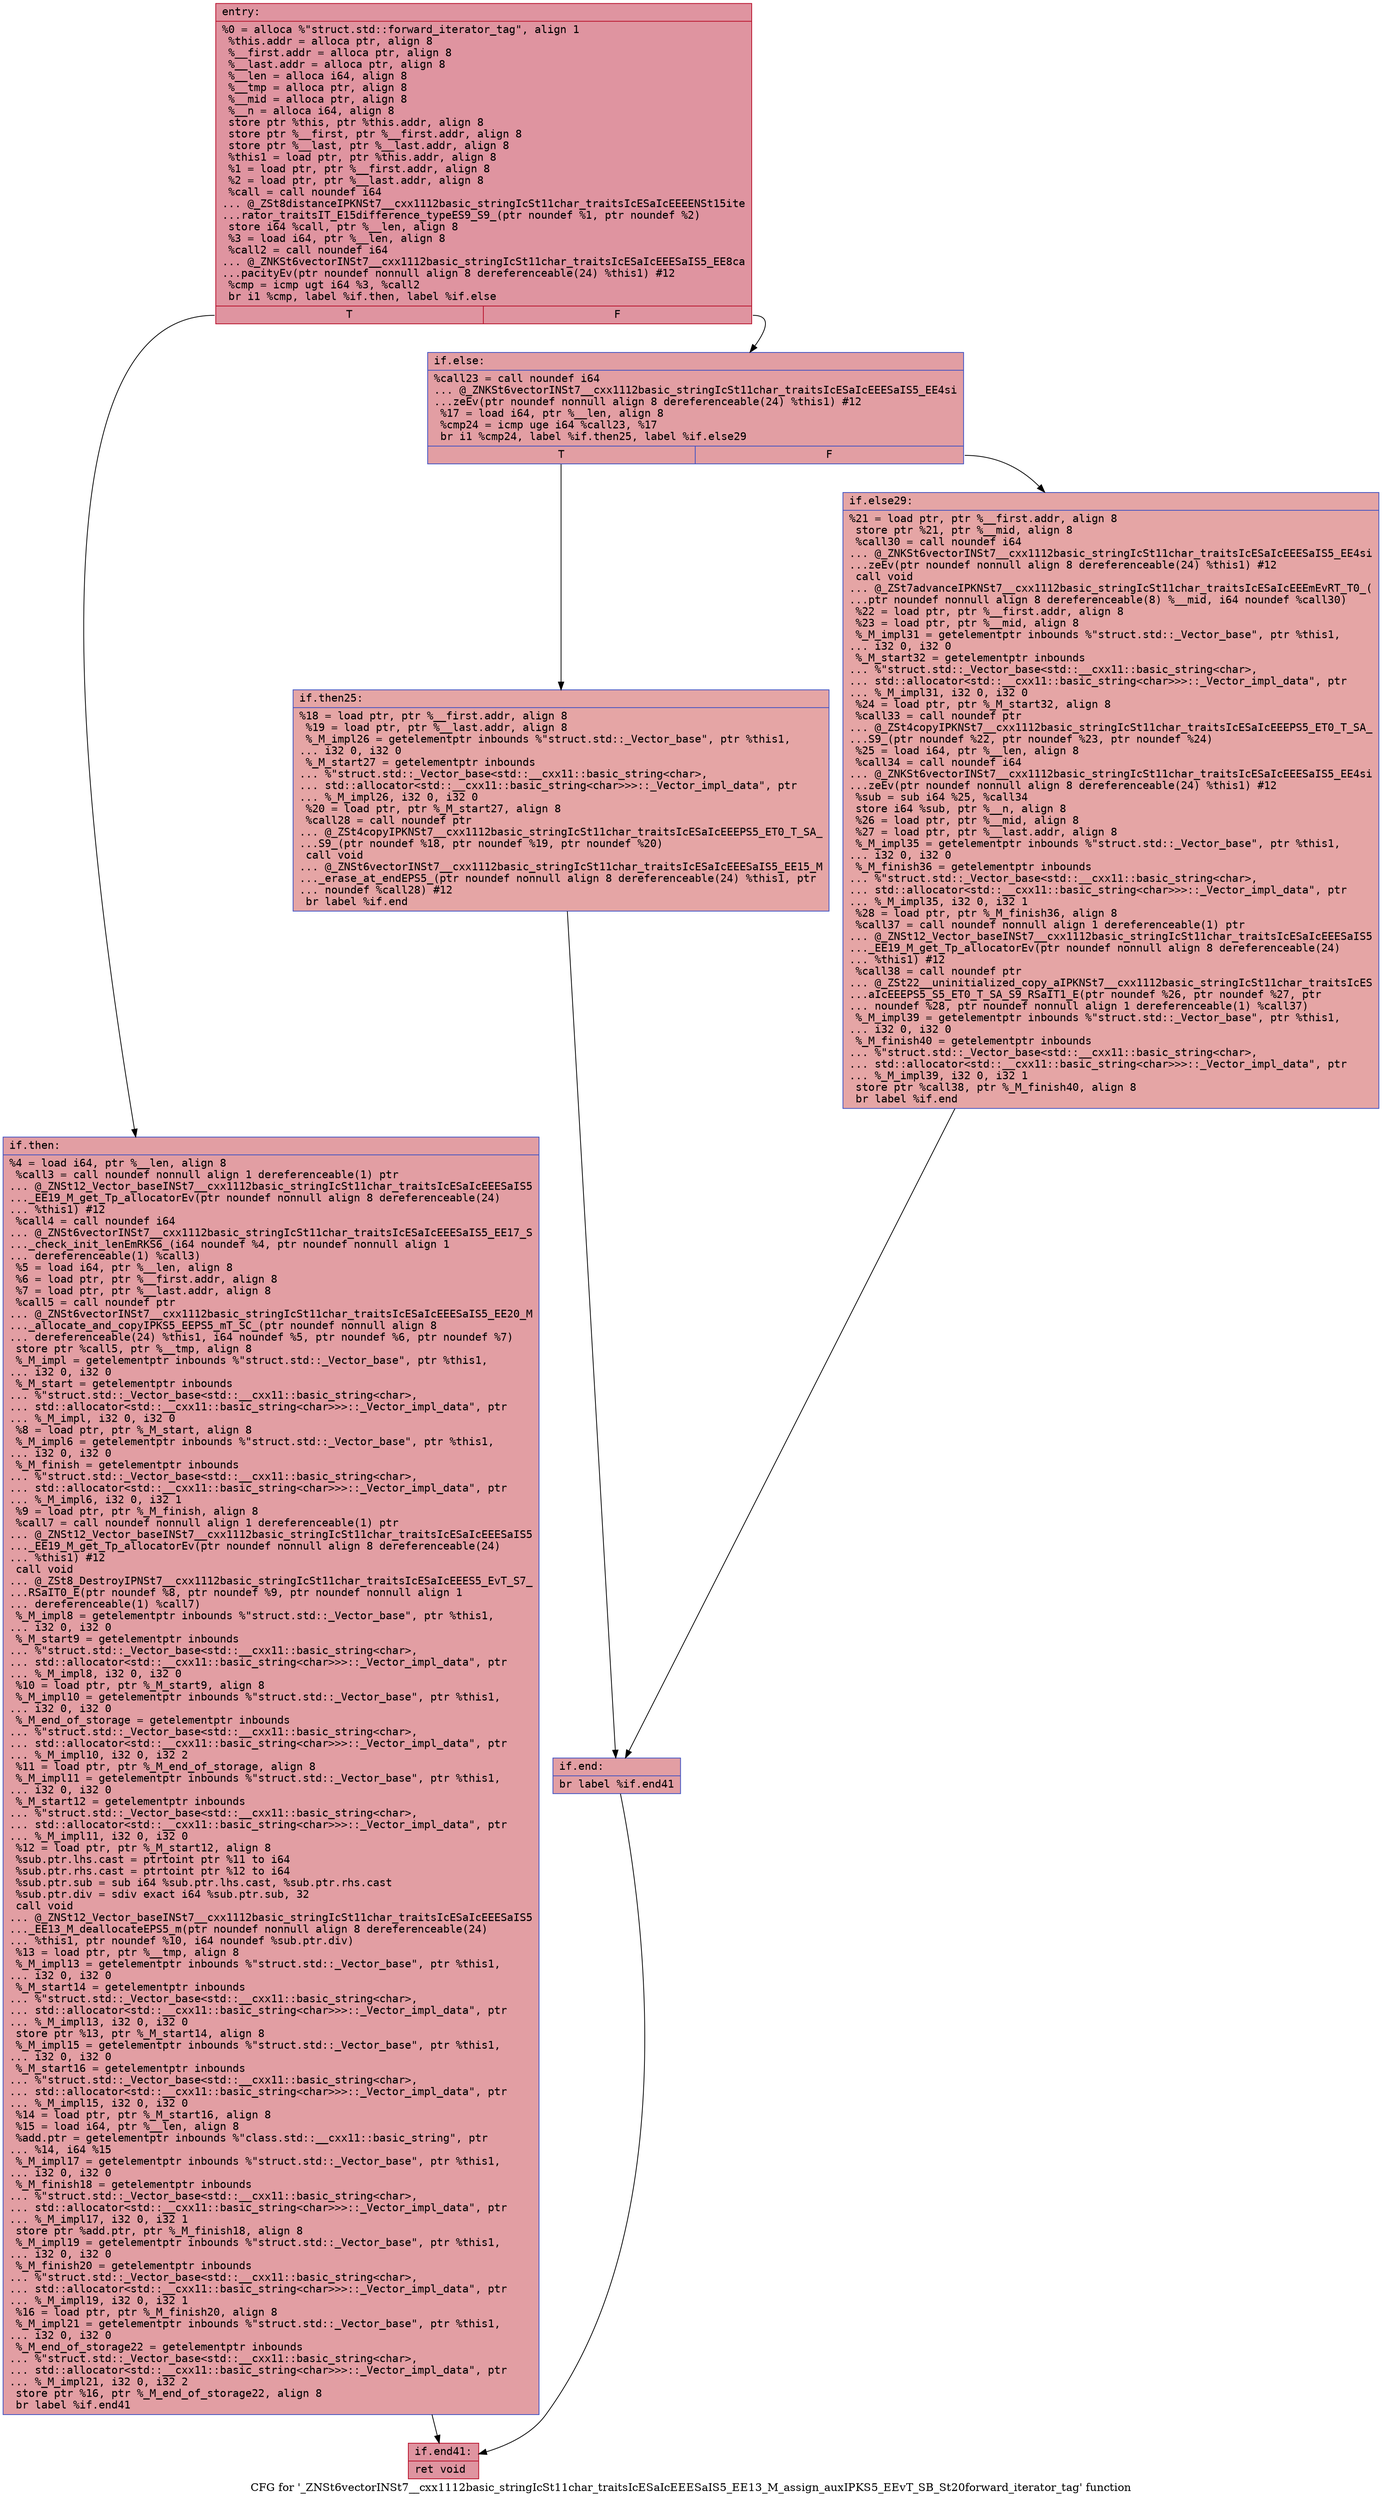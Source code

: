 digraph "CFG for '_ZNSt6vectorINSt7__cxx1112basic_stringIcSt11char_traitsIcESaIcEEESaIS5_EE13_M_assign_auxIPKS5_EEvT_SB_St20forward_iterator_tag' function" {
	label="CFG for '_ZNSt6vectorINSt7__cxx1112basic_stringIcSt11char_traitsIcESaIcEEESaIS5_EE13_M_assign_auxIPKS5_EEvT_SB_St20forward_iterator_tag' function";

	Node0x562c2640de10 [shape=record,color="#b70d28ff", style=filled, fillcolor="#b70d2870" fontname="Courier",label="{entry:\l|  %0 = alloca %\"struct.std::forward_iterator_tag\", align 1\l  %this.addr = alloca ptr, align 8\l  %__first.addr = alloca ptr, align 8\l  %__last.addr = alloca ptr, align 8\l  %__len = alloca i64, align 8\l  %__tmp = alloca ptr, align 8\l  %__mid = alloca ptr, align 8\l  %__n = alloca i64, align 8\l  store ptr %this, ptr %this.addr, align 8\l  store ptr %__first, ptr %__first.addr, align 8\l  store ptr %__last, ptr %__last.addr, align 8\l  %this1 = load ptr, ptr %this.addr, align 8\l  %1 = load ptr, ptr %__first.addr, align 8\l  %2 = load ptr, ptr %__last.addr, align 8\l  %call = call noundef i64\l... @_ZSt8distanceIPKNSt7__cxx1112basic_stringIcSt11char_traitsIcESaIcEEEENSt15ite\l...rator_traitsIT_E15difference_typeES9_S9_(ptr noundef %1, ptr noundef %2)\l  store i64 %call, ptr %__len, align 8\l  %3 = load i64, ptr %__len, align 8\l  %call2 = call noundef i64\l... @_ZNKSt6vectorINSt7__cxx1112basic_stringIcSt11char_traitsIcESaIcEEESaIS5_EE8ca\l...pacityEv(ptr noundef nonnull align 8 dereferenceable(24) %this1) #12\l  %cmp = icmp ugt i64 %3, %call2\l  br i1 %cmp, label %if.then, label %if.else\l|{<s0>T|<s1>F}}"];
	Node0x562c2640de10:s0 -> Node0x562c2640ed00[tooltip="entry -> if.then\nProbability 50.00%" ];
	Node0x562c2640de10:s1 -> Node0x562c2640ed70[tooltip="entry -> if.else\nProbability 50.00%" ];
	Node0x562c2640ed00 [shape=record,color="#3d50c3ff", style=filled, fillcolor="#be242e70" fontname="Courier",label="{if.then:\l|  %4 = load i64, ptr %__len, align 8\l  %call3 = call noundef nonnull align 1 dereferenceable(1) ptr\l... @_ZNSt12_Vector_baseINSt7__cxx1112basic_stringIcSt11char_traitsIcESaIcEEESaIS5\l..._EE19_M_get_Tp_allocatorEv(ptr noundef nonnull align 8 dereferenceable(24)\l... %this1) #12\l  %call4 = call noundef i64\l... @_ZNSt6vectorINSt7__cxx1112basic_stringIcSt11char_traitsIcESaIcEEESaIS5_EE17_S\l..._check_init_lenEmRKS6_(i64 noundef %4, ptr noundef nonnull align 1\l... dereferenceable(1) %call3)\l  %5 = load i64, ptr %__len, align 8\l  %6 = load ptr, ptr %__first.addr, align 8\l  %7 = load ptr, ptr %__last.addr, align 8\l  %call5 = call noundef ptr\l... @_ZNSt6vectorINSt7__cxx1112basic_stringIcSt11char_traitsIcESaIcEEESaIS5_EE20_M\l..._allocate_and_copyIPKS5_EEPS5_mT_SC_(ptr noundef nonnull align 8\l... dereferenceable(24) %this1, i64 noundef %5, ptr noundef %6, ptr noundef %7)\l  store ptr %call5, ptr %__tmp, align 8\l  %_M_impl = getelementptr inbounds %\"struct.std::_Vector_base\", ptr %this1,\l... i32 0, i32 0\l  %_M_start = getelementptr inbounds\l... %\"struct.std::_Vector_base\<std::__cxx11::basic_string\<char\>,\l... std::allocator\<std::__cxx11::basic_string\<char\>\>\>::_Vector_impl_data\", ptr\l... %_M_impl, i32 0, i32 0\l  %8 = load ptr, ptr %_M_start, align 8\l  %_M_impl6 = getelementptr inbounds %\"struct.std::_Vector_base\", ptr %this1,\l... i32 0, i32 0\l  %_M_finish = getelementptr inbounds\l... %\"struct.std::_Vector_base\<std::__cxx11::basic_string\<char\>,\l... std::allocator\<std::__cxx11::basic_string\<char\>\>\>::_Vector_impl_data\", ptr\l... %_M_impl6, i32 0, i32 1\l  %9 = load ptr, ptr %_M_finish, align 8\l  %call7 = call noundef nonnull align 1 dereferenceable(1) ptr\l... @_ZNSt12_Vector_baseINSt7__cxx1112basic_stringIcSt11char_traitsIcESaIcEEESaIS5\l..._EE19_M_get_Tp_allocatorEv(ptr noundef nonnull align 8 dereferenceable(24)\l... %this1) #12\l  call void\l... @_ZSt8_DestroyIPNSt7__cxx1112basic_stringIcSt11char_traitsIcESaIcEEES5_EvT_S7_\l...RSaIT0_E(ptr noundef %8, ptr noundef %9, ptr noundef nonnull align 1\l... dereferenceable(1) %call7)\l  %_M_impl8 = getelementptr inbounds %\"struct.std::_Vector_base\", ptr %this1,\l... i32 0, i32 0\l  %_M_start9 = getelementptr inbounds\l... %\"struct.std::_Vector_base\<std::__cxx11::basic_string\<char\>,\l... std::allocator\<std::__cxx11::basic_string\<char\>\>\>::_Vector_impl_data\", ptr\l... %_M_impl8, i32 0, i32 0\l  %10 = load ptr, ptr %_M_start9, align 8\l  %_M_impl10 = getelementptr inbounds %\"struct.std::_Vector_base\", ptr %this1,\l... i32 0, i32 0\l  %_M_end_of_storage = getelementptr inbounds\l... %\"struct.std::_Vector_base\<std::__cxx11::basic_string\<char\>,\l... std::allocator\<std::__cxx11::basic_string\<char\>\>\>::_Vector_impl_data\", ptr\l... %_M_impl10, i32 0, i32 2\l  %11 = load ptr, ptr %_M_end_of_storage, align 8\l  %_M_impl11 = getelementptr inbounds %\"struct.std::_Vector_base\", ptr %this1,\l... i32 0, i32 0\l  %_M_start12 = getelementptr inbounds\l... %\"struct.std::_Vector_base\<std::__cxx11::basic_string\<char\>,\l... std::allocator\<std::__cxx11::basic_string\<char\>\>\>::_Vector_impl_data\", ptr\l... %_M_impl11, i32 0, i32 0\l  %12 = load ptr, ptr %_M_start12, align 8\l  %sub.ptr.lhs.cast = ptrtoint ptr %11 to i64\l  %sub.ptr.rhs.cast = ptrtoint ptr %12 to i64\l  %sub.ptr.sub = sub i64 %sub.ptr.lhs.cast, %sub.ptr.rhs.cast\l  %sub.ptr.div = sdiv exact i64 %sub.ptr.sub, 32\l  call void\l... @_ZNSt12_Vector_baseINSt7__cxx1112basic_stringIcSt11char_traitsIcESaIcEEESaIS5\l..._EE13_M_deallocateEPS5_m(ptr noundef nonnull align 8 dereferenceable(24)\l... %this1, ptr noundef %10, i64 noundef %sub.ptr.div)\l  %13 = load ptr, ptr %__tmp, align 8\l  %_M_impl13 = getelementptr inbounds %\"struct.std::_Vector_base\", ptr %this1,\l... i32 0, i32 0\l  %_M_start14 = getelementptr inbounds\l... %\"struct.std::_Vector_base\<std::__cxx11::basic_string\<char\>,\l... std::allocator\<std::__cxx11::basic_string\<char\>\>\>::_Vector_impl_data\", ptr\l... %_M_impl13, i32 0, i32 0\l  store ptr %13, ptr %_M_start14, align 8\l  %_M_impl15 = getelementptr inbounds %\"struct.std::_Vector_base\", ptr %this1,\l... i32 0, i32 0\l  %_M_start16 = getelementptr inbounds\l... %\"struct.std::_Vector_base\<std::__cxx11::basic_string\<char\>,\l... std::allocator\<std::__cxx11::basic_string\<char\>\>\>::_Vector_impl_data\", ptr\l... %_M_impl15, i32 0, i32 0\l  %14 = load ptr, ptr %_M_start16, align 8\l  %15 = load i64, ptr %__len, align 8\l  %add.ptr = getelementptr inbounds %\"class.std::__cxx11::basic_string\", ptr\l... %14, i64 %15\l  %_M_impl17 = getelementptr inbounds %\"struct.std::_Vector_base\", ptr %this1,\l... i32 0, i32 0\l  %_M_finish18 = getelementptr inbounds\l... %\"struct.std::_Vector_base\<std::__cxx11::basic_string\<char\>,\l... std::allocator\<std::__cxx11::basic_string\<char\>\>\>::_Vector_impl_data\", ptr\l... %_M_impl17, i32 0, i32 1\l  store ptr %add.ptr, ptr %_M_finish18, align 8\l  %_M_impl19 = getelementptr inbounds %\"struct.std::_Vector_base\", ptr %this1,\l... i32 0, i32 0\l  %_M_finish20 = getelementptr inbounds\l... %\"struct.std::_Vector_base\<std::__cxx11::basic_string\<char\>,\l... std::allocator\<std::__cxx11::basic_string\<char\>\>\>::_Vector_impl_data\", ptr\l... %_M_impl19, i32 0, i32 1\l  %16 = load ptr, ptr %_M_finish20, align 8\l  %_M_impl21 = getelementptr inbounds %\"struct.std::_Vector_base\", ptr %this1,\l... i32 0, i32 0\l  %_M_end_of_storage22 = getelementptr inbounds\l... %\"struct.std::_Vector_base\<std::__cxx11::basic_string\<char\>,\l... std::allocator\<std::__cxx11::basic_string\<char\>\>\>::_Vector_impl_data\", ptr\l... %_M_impl21, i32 0, i32 2\l  store ptr %16, ptr %_M_end_of_storage22, align 8\l  br label %if.end41\l}"];
	Node0x562c2640ed00 -> Node0x562c26411890[tooltip="if.then -> if.end41\nProbability 100.00%" ];
	Node0x562c2640ed70 [shape=record,color="#3d50c3ff", style=filled, fillcolor="#be242e70" fontname="Courier",label="{if.else:\l|  %call23 = call noundef i64\l... @_ZNKSt6vectorINSt7__cxx1112basic_stringIcSt11char_traitsIcESaIcEEESaIS5_EE4si\l...zeEv(ptr noundef nonnull align 8 dereferenceable(24) %this1) #12\l  %17 = load i64, ptr %__len, align 8\l  %cmp24 = icmp uge i64 %call23, %17\l  br i1 %cmp24, label %if.then25, label %if.else29\l|{<s0>T|<s1>F}}"];
	Node0x562c2640ed70:s0 -> Node0x562c2640fcf0[tooltip="if.else -> if.then25\nProbability 50.00%" ];
	Node0x562c2640ed70:s1 -> Node0x562c2640fd40[tooltip="if.else -> if.else29\nProbability 50.00%" ];
	Node0x562c2640fcf0 [shape=record,color="#3d50c3ff", style=filled, fillcolor="#c5333470" fontname="Courier",label="{if.then25:\l|  %18 = load ptr, ptr %__first.addr, align 8\l  %19 = load ptr, ptr %__last.addr, align 8\l  %_M_impl26 = getelementptr inbounds %\"struct.std::_Vector_base\", ptr %this1,\l... i32 0, i32 0\l  %_M_start27 = getelementptr inbounds\l... %\"struct.std::_Vector_base\<std::__cxx11::basic_string\<char\>,\l... std::allocator\<std::__cxx11::basic_string\<char\>\>\>::_Vector_impl_data\", ptr\l... %_M_impl26, i32 0, i32 0\l  %20 = load ptr, ptr %_M_start27, align 8\l  %call28 = call noundef ptr\l... @_ZSt4copyIPKNSt7__cxx1112basic_stringIcSt11char_traitsIcESaIcEEEPS5_ET0_T_SA_\l...S9_(ptr noundef %18, ptr noundef %19, ptr noundef %20)\l  call void\l... @_ZNSt6vectorINSt7__cxx1112basic_stringIcSt11char_traitsIcESaIcEEESaIS5_EE15_M\l..._erase_at_endEPS5_(ptr noundef nonnull align 8 dereferenceable(24) %this1, ptr\l... noundef %call28) #12\l  br label %if.end\l}"];
	Node0x562c2640fcf0 -> Node0x562c26413860[tooltip="if.then25 -> if.end\nProbability 100.00%" ];
	Node0x562c2640fd40 [shape=record,color="#3d50c3ff", style=filled, fillcolor="#c5333470" fontname="Courier",label="{if.else29:\l|  %21 = load ptr, ptr %__first.addr, align 8\l  store ptr %21, ptr %__mid, align 8\l  %call30 = call noundef i64\l... @_ZNKSt6vectorINSt7__cxx1112basic_stringIcSt11char_traitsIcESaIcEEESaIS5_EE4si\l...zeEv(ptr noundef nonnull align 8 dereferenceable(24) %this1) #12\l  call void\l... @_ZSt7advanceIPKNSt7__cxx1112basic_stringIcSt11char_traitsIcESaIcEEEmEvRT_T0_(\l...ptr noundef nonnull align 8 dereferenceable(8) %__mid, i64 noundef %call30)\l  %22 = load ptr, ptr %__first.addr, align 8\l  %23 = load ptr, ptr %__mid, align 8\l  %_M_impl31 = getelementptr inbounds %\"struct.std::_Vector_base\", ptr %this1,\l... i32 0, i32 0\l  %_M_start32 = getelementptr inbounds\l... %\"struct.std::_Vector_base\<std::__cxx11::basic_string\<char\>,\l... std::allocator\<std::__cxx11::basic_string\<char\>\>\>::_Vector_impl_data\", ptr\l... %_M_impl31, i32 0, i32 0\l  %24 = load ptr, ptr %_M_start32, align 8\l  %call33 = call noundef ptr\l... @_ZSt4copyIPKNSt7__cxx1112basic_stringIcSt11char_traitsIcESaIcEEEPS5_ET0_T_SA_\l...S9_(ptr noundef %22, ptr noundef %23, ptr noundef %24)\l  %25 = load i64, ptr %__len, align 8\l  %call34 = call noundef i64\l... @_ZNKSt6vectorINSt7__cxx1112basic_stringIcSt11char_traitsIcESaIcEEESaIS5_EE4si\l...zeEv(ptr noundef nonnull align 8 dereferenceable(24) %this1) #12\l  %sub = sub i64 %25, %call34\l  store i64 %sub, ptr %__n, align 8\l  %26 = load ptr, ptr %__mid, align 8\l  %27 = load ptr, ptr %__last.addr, align 8\l  %_M_impl35 = getelementptr inbounds %\"struct.std::_Vector_base\", ptr %this1,\l... i32 0, i32 0\l  %_M_finish36 = getelementptr inbounds\l... %\"struct.std::_Vector_base\<std::__cxx11::basic_string\<char\>,\l... std::allocator\<std::__cxx11::basic_string\<char\>\>\>::_Vector_impl_data\", ptr\l... %_M_impl35, i32 0, i32 1\l  %28 = load ptr, ptr %_M_finish36, align 8\l  %call37 = call noundef nonnull align 1 dereferenceable(1) ptr\l... @_ZNSt12_Vector_baseINSt7__cxx1112basic_stringIcSt11char_traitsIcESaIcEEESaIS5\l..._EE19_M_get_Tp_allocatorEv(ptr noundef nonnull align 8 dereferenceable(24)\l... %this1) #12\l  %call38 = call noundef ptr\l... @_ZSt22__uninitialized_copy_aIPKNSt7__cxx1112basic_stringIcSt11char_traitsIcES\l...aIcEEEPS5_S5_ET0_T_SA_S9_RSaIT1_E(ptr noundef %26, ptr noundef %27, ptr\l... noundef %28, ptr noundef nonnull align 1 dereferenceable(1) %call37)\l  %_M_impl39 = getelementptr inbounds %\"struct.std::_Vector_base\", ptr %this1,\l... i32 0, i32 0\l  %_M_finish40 = getelementptr inbounds\l... %\"struct.std::_Vector_base\<std::__cxx11::basic_string\<char\>,\l... std::allocator\<std::__cxx11::basic_string\<char\>\>\>::_Vector_impl_data\", ptr\l... %_M_impl39, i32 0, i32 1\l  store ptr %call38, ptr %_M_finish40, align 8\l  br label %if.end\l}"];
	Node0x562c2640fd40 -> Node0x562c26413860[tooltip="if.else29 -> if.end\nProbability 100.00%" ];
	Node0x562c26413860 [shape=record,color="#3d50c3ff", style=filled, fillcolor="#be242e70" fontname="Courier",label="{if.end:\l|  br label %if.end41\l}"];
	Node0x562c26413860 -> Node0x562c26411890[tooltip="if.end -> if.end41\nProbability 100.00%" ];
	Node0x562c26411890 [shape=record,color="#b70d28ff", style=filled, fillcolor="#b70d2870" fontname="Courier",label="{if.end41:\l|  ret void\l}"];
}
